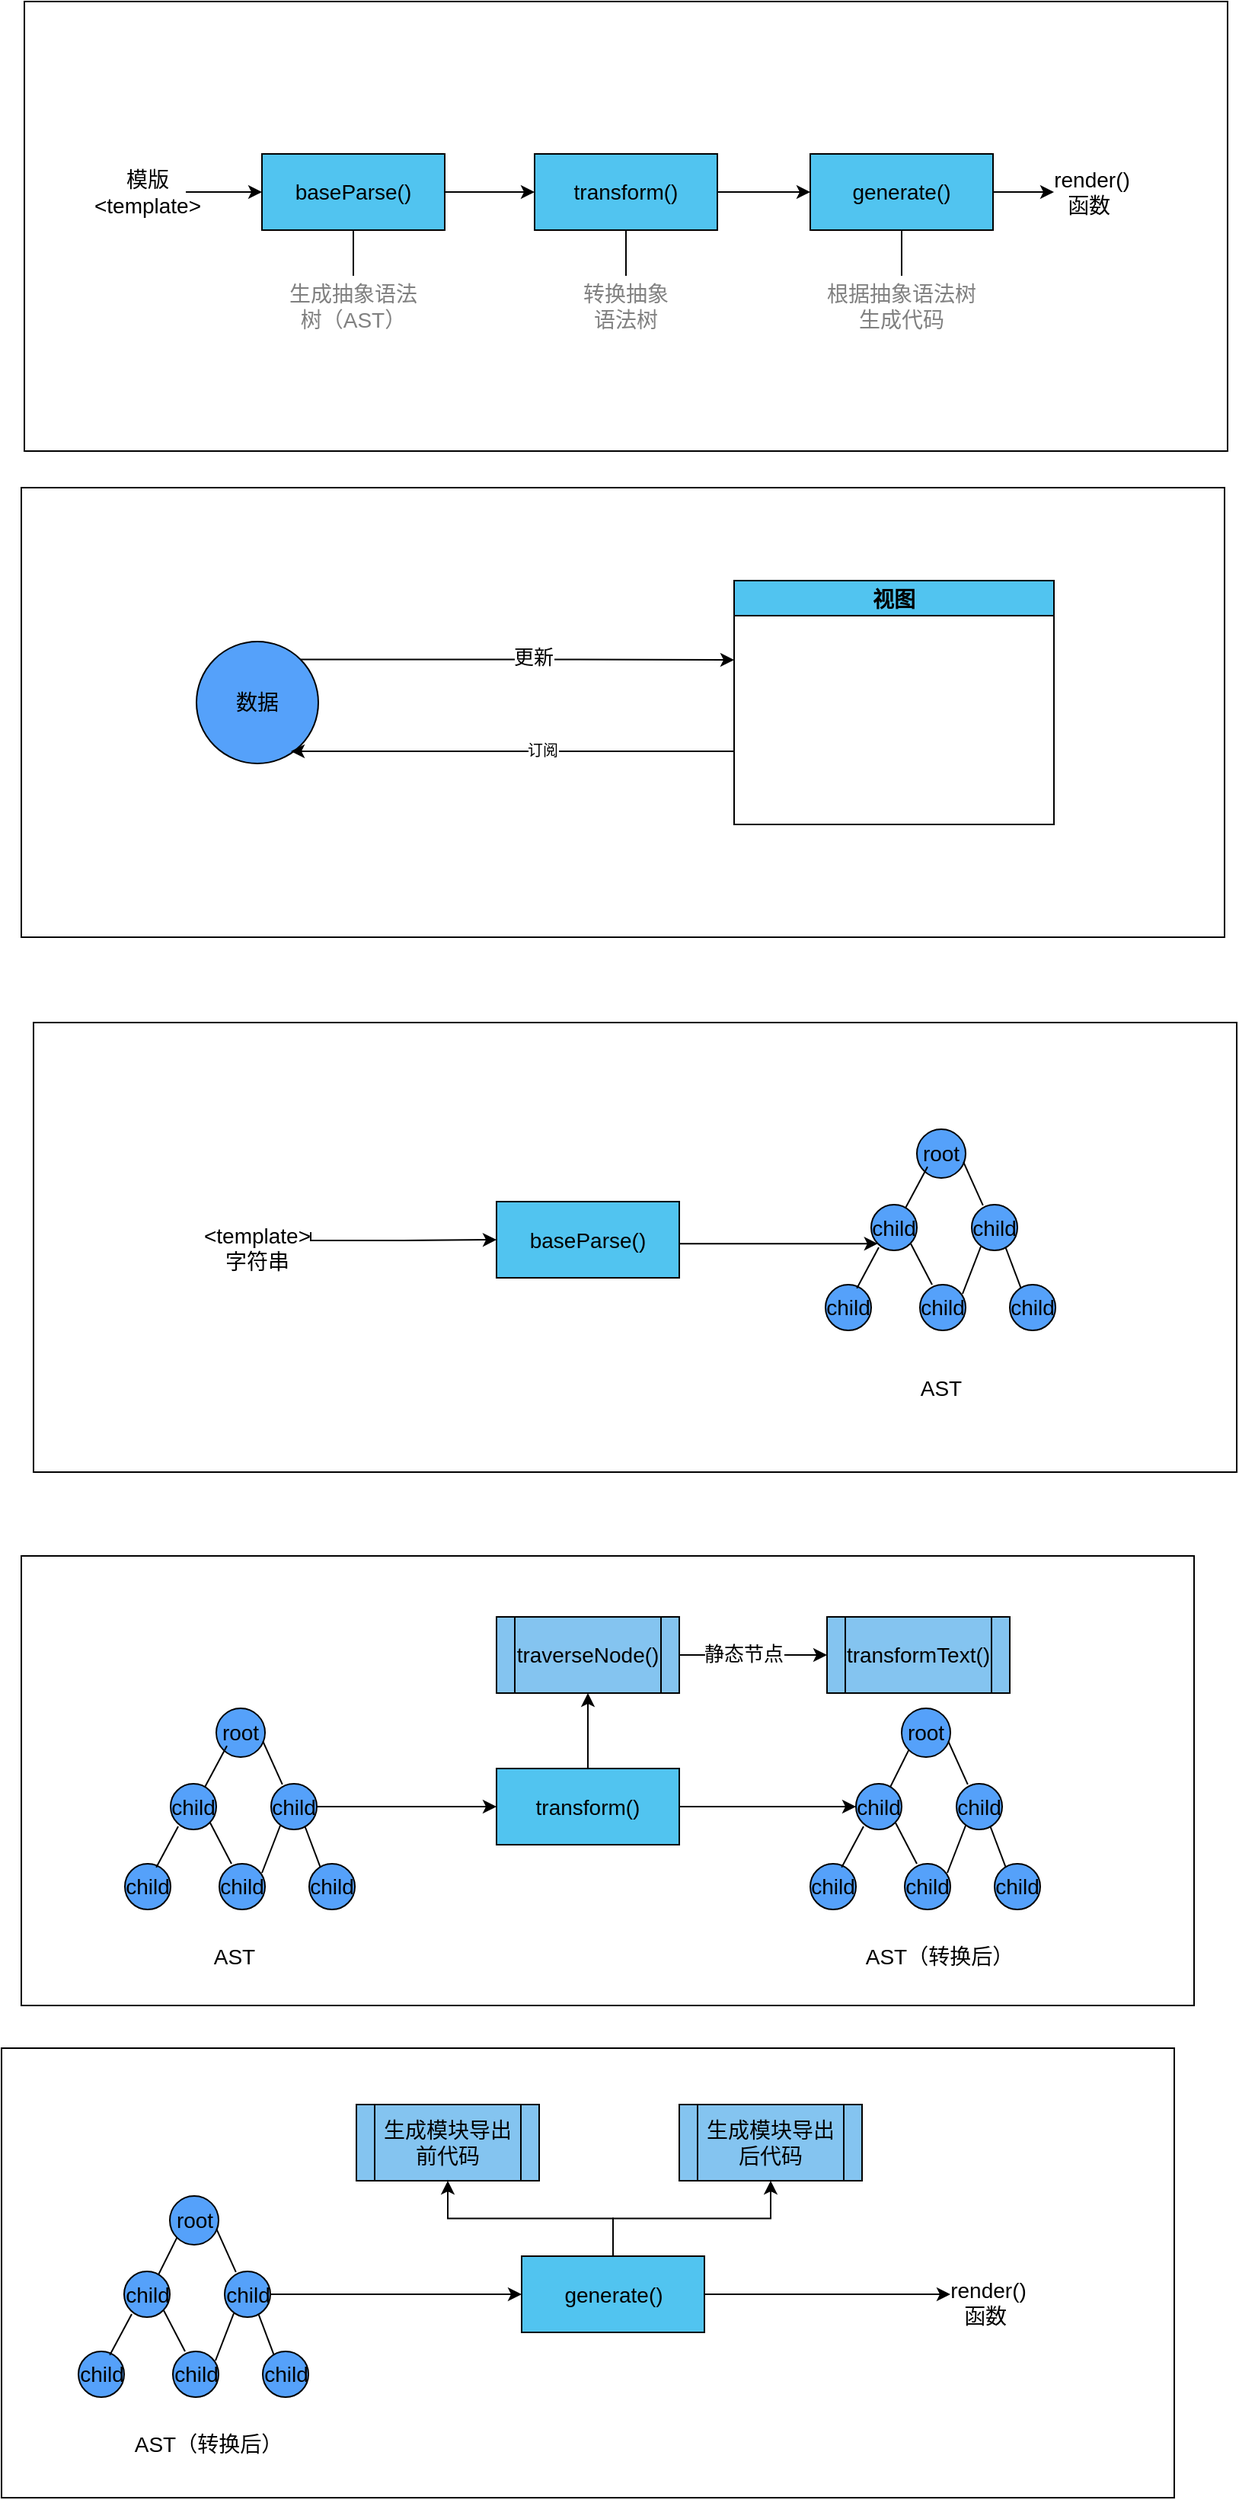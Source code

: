 <mxfile version="14.8.5" type="github">
  <diagram id="Oj8NqFSBarR0M2Nu3QNz" name="Page-1">
    <mxGraphModel dx="946" dy="537" grid="1" gridSize="10" guides="1" tooltips="1" connect="1" arrows="1" fold="1" page="1" pageScale="1" pageWidth="1654" pageHeight="2336" math="0" shadow="0">
      <root>
        <mxCell id="0" />
        <mxCell id="1" parent="0" />
        <mxCell id="njdD4i6L9vIy_sIaQw0u-1" value="" style="rounded=0;whiteSpace=wrap;html=1;" parent="1" vertex="1">
          <mxGeometry x="324" y="140" width="790" height="295" as="geometry" />
        </mxCell>
        <mxCell id="njdD4i6L9vIy_sIaQw0u-17" style="edgeStyle=orthogonalEdgeStyle;rounded=0;orthogonalLoop=1;jettySize=auto;html=1;exitX=1;exitY=0.5;exitDx=0;exitDy=0;entryX=0;entryY=0.5;entryDx=0;entryDy=0;fontSize=14;" parent="1" source="njdD4i6L9vIy_sIaQw0u-2" target="njdD4i6L9vIy_sIaQw0u-3" edge="1">
          <mxGeometry relative="1" as="geometry" />
        </mxCell>
        <mxCell id="njdD4i6L9vIy_sIaQw0u-31" style="edgeStyle=orthogonalEdgeStyle;rounded=0;orthogonalLoop=1;jettySize=auto;html=1;exitX=0.5;exitY=1;exitDx=0;exitDy=0;fontSize=14;endArrow=none;endFill=0;" parent="1" source="njdD4i6L9vIy_sIaQw0u-2" edge="1">
          <mxGeometry relative="1" as="geometry">
            <mxPoint x="540" y="320" as="targetPoint" />
          </mxGeometry>
        </mxCell>
        <mxCell id="njdD4i6L9vIy_sIaQw0u-2" value="&lt;font style=&quot;font-size: 14px&quot;&gt;baseParse()&lt;/font&gt;" style="rounded=0;whiteSpace=wrap;html=1;fillColor=#51C4F0;" parent="1" vertex="1">
          <mxGeometry x="480" y="240" width="120" height="50" as="geometry" />
        </mxCell>
        <mxCell id="njdD4i6L9vIy_sIaQw0u-18" style="edgeStyle=orthogonalEdgeStyle;rounded=0;orthogonalLoop=1;jettySize=auto;html=1;exitX=1;exitY=0.5;exitDx=0;exitDy=0;fontSize=14;" parent="1" source="njdD4i6L9vIy_sIaQw0u-3" target="njdD4i6L9vIy_sIaQw0u-6" edge="1">
          <mxGeometry relative="1" as="geometry" />
        </mxCell>
        <mxCell id="njdD4i6L9vIy_sIaQw0u-32" style="edgeStyle=orthogonalEdgeStyle;rounded=0;orthogonalLoop=1;jettySize=auto;html=1;exitX=0.5;exitY=1;exitDx=0;exitDy=0;fontSize=14;endArrow=none;endFill=0;" parent="1" source="njdD4i6L9vIy_sIaQw0u-3" edge="1">
          <mxGeometry relative="1" as="geometry">
            <mxPoint x="719" y="320" as="targetPoint" />
          </mxGeometry>
        </mxCell>
        <mxCell id="njdD4i6L9vIy_sIaQw0u-3" value="&lt;font style=&quot;font-size: 14px&quot;&gt;transform()&lt;/font&gt;" style="rounded=0;whiteSpace=wrap;html=1;fillColor=#51C4F0;" parent="1" vertex="1">
          <mxGeometry x="659" y="240" width="120" height="50" as="geometry" />
        </mxCell>
        <mxCell id="njdD4i6L9vIy_sIaQw0u-25" style="edgeStyle=orthogonalEdgeStyle;rounded=0;orthogonalLoop=1;jettySize=auto;html=1;exitX=1;exitY=0.5;exitDx=0;exitDy=0;entryX=0;entryY=0.5;entryDx=0;entryDy=0;fontSize=14;" parent="1" source="njdD4i6L9vIy_sIaQw0u-6" target="njdD4i6L9vIy_sIaQw0u-23" edge="1">
          <mxGeometry relative="1" as="geometry" />
        </mxCell>
        <mxCell id="njdD4i6L9vIy_sIaQw0u-33" style="edgeStyle=orthogonalEdgeStyle;rounded=0;orthogonalLoop=1;jettySize=auto;html=1;exitX=0.5;exitY=1;exitDx=0;exitDy=0;fontSize=14;endArrow=none;endFill=0;" parent="1" source="njdD4i6L9vIy_sIaQw0u-6" edge="1">
          <mxGeometry relative="1" as="geometry">
            <mxPoint x="900" y="320" as="targetPoint" />
          </mxGeometry>
        </mxCell>
        <mxCell id="njdD4i6L9vIy_sIaQw0u-6" value="&lt;font style=&quot;font-size: 14px&quot;&gt;generate()&lt;/font&gt;" style="rounded=0;whiteSpace=wrap;html=1;fillColor=#51C4F0;" parent="1" vertex="1">
          <mxGeometry x="840" y="240" width="120" height="50" as="geometry" />
        </mxCell>
        <mxCell id="njdD4i6L9vIy_sIaQw0u-7" value="" style="rounded=0;whiteSpace=wrap;html=1;" parent="1" vertex="1">
          <mxGeometry x="322" y="459" width="790" height="295" as="geometry" />
        </mxCell>
        <mxCell id="njdD4i6L9vIy_sIaQw0u-13" style="edgeStyle=orthogonalEdgeStyle;rounded=0;orthogonalLoop=1;jettySize=auto;html=1;exitX=1;exitY=0;exitDx=0;exitDy=0;" parent="1" source="njdD4i6L9vIy_sIaQw0u-8" edge="1">
          <mxGeometry relative="1" as="geometry">
            <mxPoint x="790" y="572" as="targetPoint" />
          </mxGeometry>
        </mxCell>
        <mxCell id="njdD4i6L9vIy_sIaQw0u-15" value="更新" style="edgeLabel;html=1;align=center;verticalAlign=middle;resizable=0;points=[];fontSize=13;" parent="njdD4i6L9vIy_sIaQw0u-13" vertex="1" connectable="0">
          <mxGeometry x="0.073" y="3" relative="1" as="geometry">
            <mxPoint as="offset" />
          </mxGeometry>
        </mxCell>
        <mxCell id="njdD4i6L9vIy_sIaQw0u-8" value="&lt;font style=&quot;font-size: 14px&quot;&gt;数据&lt;/font&gt;" style="ellipse;whiteSpace=wrap;html=1;aspect=fixed;fillColor=#55A1FA;" parent="1" vertex="1">
          <mxGeometry x="437" y="560" width="80" height="80" as="geometry" />
        </mxCell>
        <mxCell id="njdD4i6L9vIy_sIaQw0u-14" style="edgeStyle=orthogonalEdgeStyle;rounded=0;orthogonalLoop=1;jettySize=auto;html=1;exitX=0;exitY=0.75;exitDx=0;exitDy=0;entryX=0.775;entryY=0.9;entryDx=0;entryDy=0;entryPerimeter=0;" parent="1" source="njdD4i6L9vIy_sIaQw0u-9" target="njdD4i6L9vIy_sIaQw0u-8" edge="1">
          <mxGeometry relative="1" as="geometry">
            <Array as="points">
              <mxPoint x="790" y="632" />
            </Array>
          </mxGeometry>
        </mxCell>
        <mxCell id="njdD4i6L9vIy_sIaQw0u-16" value="订阅" style="edgeLabel;html=1;align=center;verticalAlign=middle;resizable=0;points=[];fontSize=10;" parent="njdD4i6L9vIy_sIaQw0u-14" vertex="1" connectable="0">
          <mxGeometry x="-0.104" y="-1" relative="1" as="geometry">
            <mxPoint as="offset" />
          </mxGeometry>
        </mxCell>
        <mxCell id="njdD4i6L9vIy_sIaQw0u-9" value="视图" style="swimlane;fillColor=#51C4F0;fontSize=14;" parent="1" vertex="1">
          <mxGeometry x="790" y="520" width="210" height="160" as="geometry" />
        </mxCell>
        <mxCell id="njdD4i6L9vIy_sIaQw0u-24" style="edgeStyle=orthogonalEdgeStyle;rounded=0;orthogonalLoop=1;jettySize=auto;html=1;exitX=1;exitY=0.5;exitDx=0;exitDy=0;entryX=0;entryY=0.5;entryDx=0;entryDy=0;fontSize=14;" parent="1" source="njdD4i6L9vIy_sIaQw0u-20" target="njdD4i6L9vIy_sIaQw0u-2" edge="1">
          <mxGeometry relative="1" as="geometry" />
        </mxCell>
        <mxCell id="njdD4i6L9vIy_sIaQw0u-20" value="模版 &amp;lt;template&amp;gt;" style="text;html=1;strokeColor=none;fillColor=none;align=center;verticalAlign=middle;whiteSpace=wrap;rounded=0;fontSize=14;" parent="1" vertex="1">
          <mxGeometry x="380" y="255" width="50" height="20" as="geometry" />
        </mxCell>
        <mxCell id="njdD4i6L9vIy_sIaQw0u-23" value="render() 函数&amp;nbsp;" style="text;html=1;strokeColor=none;fillColor=none;align=center;verticalAlign=middle;whiteSpace=wrap;rounded=0;fontSize=14;" parent="1" vertex="1">
          <mxGeometry x="1000" y="255" width="50" height="20" as="geometry" />
        </mxCell>
        <mxCell id="njdD4i6L9vIy_sIaQw0u-27" value="&lt;font color=&quot;#808080&quot;&gt;生成抽象语法树（AST）&lt;/font&gt;" style="text;html=1;strokeColor=none;fillColor=none;align=center;verticalAlign=middle;whiteSpace=wrap;rounded=0;fontSize=14;" parent="1" vertex="1">
          <mxGeometry x="495" y="335" width="90" height="10" as="geometry" />
        </mxCell>
        <mxCell id="njdD4i6L9vIy_sIaQw0u-28" value="&lt;font color=&quot;#808080&quot;&gt;转换抽象语法树&lt;/font&gt;" style="text;html=1;strokeColor=none;fillColor=none;align=center;verticalAlign=middle;whiteSpace=wrap;rounded=0;fontSize=14;" parent="1" vertex="1">
          <mxGeometry x="684" y="330" width="70" height="20" as="geometry" />
        </mxCell>
        <mxCell id="njdD4i6L9vIy_sIaQw0u-29" value="&lt;font color=&quot;#808080&quot;&gt;根据抽象语法树生成代码&lt;/font&gt;" style="text;html=1;strokeColor=none;fillColor=none;align=center;verticalAlign=middle;whiteSpace=wrap;rounded=0;fontSize=14;" parent="1" vertex="1">
          <mxGeometry x="850" y="330" width="100" height="20" as="geometry" />
        </mxCell>
        <mxCell id="njdD4i6L9vIy_sIaQw0u-34" value="" style="rounded=0;whiteSpace=wrap;html=1;" parent="1" vertex="1">
          <mxGeometry x="330" y="810" width="790" height="295" as="geometry" />
        </mxCell>
        <mxCell id="njdD4i6L9vIy_sIaQw0u-53" style="edgeStyle=orthogonalEdgeStyle;rounded=0;orthogonalLoop=1;jettySize=auto;html=1;exitX=1;exitY=0.5;exitDx=0;exitDy=0;entryX=0;entryY=1;entryDx=0;entryDy=0;fontSize=14;startArrow=none;startFill=0;endArrow=classic;endFill=1;" parent="1" source="njdD4i6L9vIy_sIaQw0u-36" target="njdD4i6L9vIy_sIaQw0u-51" edge="1">
          <mxGeometry relative="1" as="geometry">
            <Array as="points">
              <mxPoint x="754" y="955" />
            </Array>
          </mxGeometry>
        </mxCell>
        <mxCell id="njdD4i6L9vIy_sIaQw0u-36" value="&lt;font style=&quot;font-size: 14px&quot;&gt;baseParse()&lt;/font&gt;" style="rounded=0;whiteSpace=wrap;html=1;fillColor=#51C4F0;" parent="1" vertex="1">
          <mxGeometry x="634" y="927.5" width="120" height="50" as="geometry" />
        </mxCell>
        <mxCell id="njdD4i6L9vIy_sIaQw0u-52" style="edgeStyle=orthogonalEdgeStyle;rounded=0;orthogonalLoop=1;jettySize=auto;html=1;exitX=1;exitY=0;exitDx=0;exitDy=0;entryX=0;entryY=0.5;entryDx=0;entryDy=0;fontSize=14;startArrow=none;startFill=0;endArrow=classic;endFill=1;" parent="1" source="njdD4i6L9vIy_sIaQw0u-37" target="njdD4i6L9vIy_sIaQw0u-36" edge="1">
          <mxGeometry relative="1" as="geometry">
            <Array as="points">
              <mxPoint x="512" y="953" />
              <mxPoint x="573" y="953" />
            </Array>
          </mxGeometry>
        </mxCell>
        <mxCell id="njdD4i6L9vIy_sIaQw0u-37" value="&amp;lt;template&amp;gt;&lt;br&gt;字符串" style="text;html=1;strokeColor=none;fillColor=none;align=center;verticalAlign=middle;whiteSpace=wrap;rounded=0;fontSize=14;" parent="1" vertex="1">
          <mxGeometry x="442" y="947.5" width="70" height="20" as="geometry" />
        </mxCell>
        <mxCell id="njdD4i6L9vIy_sIaQw0u-40" value="root" style="ellipse;whiteSpace=wrap;html=1;aspect=fixed;fontSize=14;fillColor=#55A1FA;" parent="1" vertex="1">
          <mxGeometry x="910" y="880" width="32" height="32" as="geometry" />
        </mxCell>
        <mxCell id="njdD4i6L9vIy_sIaQw0u-41" value="child" style="ellipse;whiteSpace=wrap;html=1;aspect=fixed;fontSize=14;fillColor=#55A1FA;" parent="1" vertex="1">
          <mxGeometry x="850" y="982" width="30" height="30" as="geometry" />
        </mxCell>
        <mxCell id="njdD4i6L9vIy_sIaQw0u-42" value="child" style="ellipse;whiteSpace=wrap;html=1;aspect=fixed;fontSize=14;fillColor=#55A1FA;" parent="1" vertex="1">
          <mxGeometry x="912" y="982" width="30" height="30" as="geometry" />
        </mxCell>
        <mxCell id="njdD4i6L9vIy_sIaQw0u-43" value="child" style="ellipse;whiteSpace=wrap;html=1;aspect=fixed;fontSize=14;fillColor=#55A1FA;" parent="1" vertex="1">
          <mxGeometry x="946" y="929.5" width="30" height="30" as="geometry" />
        </mxCell>
        <mxCell id="njdD4i6L9vIy_sIaQw0u-46" value="child" style="ellipse;whiteSpace=wrap;html=1;aspect=fixed;fontSize=14;fillColor=#55A1FA;" parent="1" vertex="1">
          <mxGeometry x="971" y="982" width="30" height="30" as="geometry" />
        </mxCell>
        <mxCell id="njdD4i6L9vIy_sIaQw0u-50" value="AST" style="text;html=1;strokeColor=none;fillColor=none;align=center;verticalAlign=middle;whiteSpace=wrap;rounded=0;fontSize=14;" parent="1" vertex="1">
          <mxGeometry x="906" y="1040" width="40" height="20" as="geometry" />
        </mxCell>
        <mxCell id="njdD4i6L9vIy_sIaQw0u-51" value="child" style="ellipse;whiteSpace=wrap;html=1;aspect=fixed;fontSize=14;fillColor=#55A1FA;" parent="1" vertex="1">
          <mxGeometry x="880" y="929.5" width="30" height="30" as="geometry" />
        </mxCell>
        <mxCell id="njdD4i6L9vIy_sIaQw0u-54" value="" style="endArrow=none;html=1;fontSize=14;exitX=1;exitY=0;exitDx=0;exitDy=0;" parent="1" edge="1">
          <mxGeometry width="50" height="50" relative="1" as="geometry">
            <mxPoint x="870.607" y="984.393" as="sourcePoint" />
            <mxPoint x="885" y="957.5" as="targetPoint" />
          </mxGeometry>
        </mxCell>
        <mxCell id="njdD4i6L9vIy_sIaQw0u-55" value="" style="endArrow=none;html=1;fontSize=14;exitX=1;exitY=0;exitDx=0;exitDy=0;" parent="1" edge="1">
          <mxGeometry width="50" height="50" relative="1" as="geometry">
            <mxPoint x="902.607" y="931.503" as="sourcePoint" />
            <mxPoint x="917" y="904.61" as="targetPoint" />
          </mxGeometry>
        </mxCell>
        <mxCell id="njdD4i6L9vIy_sIaQw0u-56" value="" style="endArrow=none;html=1;fontSize=14;entryX=1;entryY=1;entryDx=0;entryDy=0;exitX=0;exitY=0;exitDx=0;exitDy=0;" parent="1" edge="1">
          <mxGeometry width="50" height="50" relative="1" as="geometry">
            <mxPoint x="953.393" y="929.893" as="sourcePoint" />
            <mxPoint x="940.607" y="901.607" as="targetPoint" />
          </mxGeometry>
        </mxCell>
        <mxCell id="njdD4i6L9vIy_sIaQw0u-57" value="" style="endArrow=none;html=1;fontSize=14;entryX=1;entryY=1;entryDx=0;entryDy=0;exitX=0;exitY=0;exitDx=0;exitDy=0;" parent="1" edge="1">
          <mxGeometry width="50" height="50" relative="1" as="geometry">
            <mxPoint x="978.393" y="984.393" as="sourcePoint" />
            <mxPoint x="968.217" y="957.497" as="targetPoint" />
          </mxGeometry>
        </mxCell>
        <mxCell id="njdD4i6L9vIy_sIaQw0u-58" value="" style="endArrow=none;html=1;fontSize=14;" parent="1" edge="1">
          <mxGeometry width="50" height="50" relative="1" as="geometry">
            <mxPoint x="940" y="988" as="sourcePoint" />
            <mxPoint x="952" y="957" as="targetPoint" />
          </mxGeometry>
        </mxCell>
        <mxCell id="njdD4i6L9vIy_sIaQw0u-59" value="" style="endArrow=none;html=1;fontSize=14;entryX=1;entryY=1;entryDx=0;entryDy=0;" parent="1" edge="1">
          <mxGeometry width="50" height="50" relative="1" as="geometry">
            <mxPoint x="920" y="982" as="sourcePoint" />
            <mxPoint x="905.997" y="955.107" as="targetPoint" />
          </mxGeometry>
        </mxCell>
        <mxCell id="njdD4i6L9vIy_sIaQw0u-60" value="" style="rounded=0;whiteSpace=wrap;html=1;" parent="1" vertex="1">
          <mxGeometry x="322" y="1160" width="770" height="295" as="geometry" />
        </mxCell>
        <mxCell id="njdD4i6L9vIy_sIaQw0u-101" style="edgeStyle=orthogonalEdgeStyle;rounded=0;orthogonalLoop=1;jettySize=auto;html=1;exitX=1;exitY=0.5;exitDx=0;exitDy=0;entryX=0;entryY=0.5;entryDx=0;entryDy=0;fontSize=14;startArrow=none;startFill=0;endArrow=classic;endFill=1;" parent="1" source="njdD4i6L9vIy_sIaQw0u-63" target="njdD4i6L9vIy_sIaQw0u-91" edge="1">
          <mxGeometry relative="1" as="geometry" />
        </mxCell>
        <mxCell id="njdD4i6L9vIy_sIaQw0u-104" style="edgeStyle=orthogonalEdgeStyle;rounded=0;orthogonalLoop=1;jettySize=auto;html=1;exitX=0.5;exitY=0;exitDx=0;exitDy=0;entryX=0.5;entryY=1;entryDx=0;entryDy=0;fontSize=14;startArrow=none;startFill=0;endArrow=classic;endFill=1;" parent="1" source="njdD4i6L9vIy_sIaQw0u-63" target="njdD4i6L9vIy_sIaQw0u-77" edge="1">
          <mxGeometry relative="1" as="geometry" />
        </mxCell>
        <mxCell id="njdD4i6L9vIy_sIaQw0u-63" value="&lt;font style=&quot;font-size: 14px&quot;&gt;transform()&lt;/font&gt;" style="rounded=0;whiteSpace=wrap;html=1;fillColor=#51C4F0;" parent="1" vertex="1">
          <mxGeometry x="634" y="1299.5" width="120" height="50" as="geometry" />
        </mxCell>
        <mxCell id="njdD4i6L9vIy_sIaQw0u-64" value="root" style="ellipse;whiteSpace=wrap;html=1;aspect=fixed;fontSize=14;fillColor=#55A1FA;" parent="1" vertex="1">
          <mxGeometry x="450" y="1260" width="32" height="32" as="geometry" />
        </mxCell>
        <mxCell id="njdD4i6L9vIy_sIaQw0u-65" value="child" style="ellipse;whiteSpace=wrap;html=1;aspect=fixed;fontSize=14;fillColor=#55A1FA;" parent="1" vertex="1">
          <mxGeometry x="390" y="1362" width="30" height="30" as="geometry" />
        </mxCell>
        <mxCell id="njdD4i6L9vIy_sIaQw0u-66" value="child" style="ellipse;whiteSpace=wrap;html=1;aspect=fixed;fontSize=14;fillColor=#55A1FA;" parent="1" vertex="1">
          <mxGeometry x="452" y="1362" width="30" height="30" as="geometry" />
        </mxCell>
        <mxCell id="njdD4i6L9vIy_sIaQw0u-99" style="edgeStyle=orthogonalEdgeStyle;rounded=0;orthogonalLoop=1;jettySize=auto;html=1;exitX=1;exitY=0.5;exitDx=0;exitDy=0;entryX=0;entryY=0.5;entryDx=0;entryDy=0;fontSize=14;startArrow=none;startFill=0;endArrow=classic;endFill=1;" parent="1" source="njdD4i6L9vIy_sIaQw0u-67" target="njdD4i6L9vIy_sIaQw0u-63" edge="1">
          <mxGeometry relative="1" as="geometry" />
        </mxCell>
        <mxCell id="njdD4i6L9vIy_sIaQw0u-67" value="child" style="ellipse;whiteSpace=wrap;html=1;aspect=fixed;fontSize=14;fillColor=#55A1FA;" parent="1" vertex="1">
          <mxGeometry x="486" y="1309.5" width="30" height="30" as="geometry" />
        </mxCell>
        <mxCell id="njdD4i6L9vIy_sIaQw0u-68" value="child" style="ellipse;whiteSpace=wrap;html=1;aspect=fixed;fontSize=14;fillColor=#55A1FA;" parent="1" vertex="1">
          <mxGeometry x="511" y="1362" width="30" height="30" as="geometry" />
        </mxCell>
        <mxCell id="njdD4i6L9vIy_sIaQw0u-69" value="AST" style="text;html=1;strokeColor=none;fillColor=none;align=center;verticalAlign=middle;whiteSpace=wrap;rounded=0;fontSize=14;" parent="1" vertex="1">
          <mxGeometry x="442" y="1413" width="40" height="20" as="geometry" />
        </mxCell>
        <mxCell id="njdD4i6L9vIy_sIaQw0u-70" value="child" style="ellipse;whiteSpace=wrap;html=1;aspect=fixed;fontSize=14;fillColor=#55A1FA;" parent="1" vertex="1">
          <mxGeometry x="420" y="1309.5" width="30" height="30" as="geometry" />
        </mxCell>
        <mxCell id="njdD4i6L9vIy_sIaQw0u-71" value="" style="endArrow=none;html=1;fontSize=14;exitX=1;exitY=0;exitDx=0;exitDy=0;" parent="1" edge="1">
          <mxGeometry width="50" height="50" relative="1" as="geometry">
            <mxPoint x="410.607" y="1364.393" as="sourcePoint" />
            <mxPoint x="425" y="1337.5" as="targetPoint" />
          </mxGeometry>
        </mxCell>
        <mxCell id="njdD4i6L9vIy_sIaQw0u-72" value="" style="endArrow=none;html=1;fontSize=14;exitX=1;exitY=0;exitDx=0;exitDy=0;" parent="1" edge="1">
          <mxGeometry width="50" height="50" relative="1" as="geometry">
            <mxPoint x="442.607" y="1311.503" as="sourcePoint" />
            <mxPoint x="457" y="1284.61" as="targetPoint" />
          </mxGeometry>
        </mxCell>
        <mxCell id="njdD4i6L9vIy_sIaQw0u-73" value="" style="endArrow=none;html=1;fontSize=14;entryX=1;entryY=1;entryDx=0;entryDy=0;exitX=0;exitY=0;exitDx=0;exitDy=0;" parent="1" edge="1">
          <mxGeometry width="50" height="50" relative="1" as="geometry">
            <mxPoint x="493.393" y="1309.893" as="sourcePoint" />
            <mxPoint x="480.607" y="1281.607" as="targetPoint" />
          </mxGeometry>
        </mxCell>
        <mxCell id="njdD4i6L9vIy_sIaQw0u-74" value="" style="endArrow=none;html=1;fontSize=14;entryX=1;entryY=1;entryDx=0;entryDy=0;exitX=0;exitY=0;exitDx=0;exitDy=0;" parent="1" edge="1">
          <mxGeometry width="50" height="50" relative="1" as="geometry">
            <mxPoint x="518.393" y="1364.393" as="sourcePoint" />
            <mxPoint x="508.217" y="1337.497" as="targetPoint" />
          </mxGeometry>
        </mxCell>
        <mxCell id="njdD4i6L9vIy_sIaQw0u-75" value="" style="endArrow=none;html=1;fontSize=14;" parent="1" edge="1">
          <mxGeometry width="50" height="50" relative="1" as="geometry">
            <mxPoint x="480" y="1368" as="sourcePoint" />
            <mxPoint x="492" y="1337" as="targetPoint" />
          </mxGeometry>
        </mxCell>
        <mxCell id="njdD4i6L9vIy_sIaQw0u-76" value="" style="endArrow=none;html=1;fontSize=14;entryX=1;entryY=1;entryDx=0;entryDy=0;" parent="1" edge="1">
          <mxGeometry width="50" height="50" relative="1" as="geometry">
            <mxPoint x="460" y="1362" as="sourcePoint" />
            <mxPoint x="445.997" y="1335.107" as="targetPoint" />
          </mxGeometry>
        </mxCell>
        <mxCell id="njdD4i6L9vIy_sIaQw0u-102" style="edgeStyle=orthogonalEdgeStyle;rounded=0;orthogonalLoop=1;jettySize=auto;html=1;exitX=1;exitY=0.5;exitDx=0;exitDy=0;entryX=0;entryY=0.5;entryDx=0;entryDy=0;fontSize=14;startArrow=none;startFill=0;endArrow=classic;endFill=1;" parent="1" source="njdD4i6L9vIy_sIaQw0u-77" target="njdD4i6L9vIy_sIaQw0u-78" edge="1">
          <mxGeometry relative="1" as="geometry" />
        </mxCell>
        <mxCell id="njdD4i6L9vIy_sIaQw0u-106" value="静态节点" style="edgeLabel;html=1;align=center;verticalAlign=middle;resizable=0;points=[];fontSize=13;" parent="njdD4i6L9vIy_sIaQw0u-102" vertex="1" connectable="0">
          <mxGeometry x="-0.147" y="1" relative="1" as="geometry">
            <mxPoint as="offset" />
          </mxGeometry>
        </mxCell>
        <mxCell id="njdD4i6L9vIy_sIaQw0u-77" value="traverseNode()" style="shape=process;whiteSpace=wrap;html=1;backgroundOutline=1;fontSize=14;fillColor=#84C4F0;" parent="1" vertex="1">
          <mxGeometry x="634" y="1200" width="120" height="50" as="geometry" />
        </mxCell>
        <mxCell id="njdD4i6L9vIy_sIaQw0u-78" value="transformText()" style="shape=process;whiteSpace=wrap;html=1;backgroundOutline=1;fontSize=14;fillColor=#84C4F0;" parent="1" vertex="1">
          <mxGeometry x="851" y="1200" width="120" height="50" as="geometry" />
        </mxCell>
        <mxCell id="njdD4i6L9vIy_sIaQw0u-85" value="root" style="ellipse;whiteSpace=wrap;html=1;aspect=fixed;fontSize=14;fillColor=#55A1FA;" parent="1" vertex="1">
          <mxGeometry x="900" y="1260" width="32" height="32" as="geometry" />
        </mxCell>
        <mxCell id="njdD4i6L9vIy_sIaQw0u-86" value="child" style="ellipse;whiteSpace=wrap;html=1;aspect=fixed;fontSize=14;fillColor=#55A1FA;" parent="1" vertex="1">
          <mxGeometry x="840" y="1362" width="30" height="30" as="geometry" />
        </mxCell>
        <mxCell id="njdD4i6L9vIy_sIaQw0u-87" value="child" style="ellipse;whiteSpace=wrap;html=1;aspect=fixed;fontSize=14;fillColor=#55A1FA;" parent="1" vertex="1">
          <mxGeometry x="902" y="1362" width="30" height="30" as="geometry" />
        </mxCell>
        <mxCell id="njdD4i6L9vIy_sIaQw0u-88" value="child" style="ellipse;whiteSpace=wrap;html=1;aspect=fixed;fontSize=14;fillColor=#55A1FA;" parent="1" vertex="1">
          <mxGeometry x="936" y="1309.5" width="30" height="30" as="geometry" />
        </mxCell>
        <mxCell id="njdD4i6L9vIy_sIaQw0u-89" value="child" style="ellipse;whiteSpace=wrap;html=1;aspect=fixed;fontSize=14;fillColor=#55A1FA;" parent="1" vertex="1">
          <mxGeometry x="961" y="1362" width="30" height="30" as="geometry" />
        </mxCell>
        <mxCell id="njdD4i6L9vIy_sIaQw0u-90" value="AST（转换后）" style="text;html=1;strokeColor=none;fillColor=none;align=center;verticalAlign=middle;whiteSpace=wrap;rounded=0;fontSize=14;" parent="1" vertex="1">
          <mxGeometry x="874" y="1413" width="102" height="20" as="geometry" />
        </mxCell>
        <mxCell id="njdD4i6L9vIy_sIaQw0u-91" value="child" style="ellipse;whiteSpace=wrap;html=1;aspect=fixed;fontSize=14;fillColor=#55A1FA;" parent="1" vertex="1">
          <mxGeometry x="870" y="1309.5" width="30" height="30" as="geometry" />
        </mxCell>
        <mxCell id="njdD4i6L9vIy_sIaQw0u-92" value="" style="endArrow=none;html=1;fontSize=14;exitX=1;exitY=0;exitDx=0;exitDy=0;" parent="1" edge="1">
          <mxGeometry width="50" height="50" relative="1" as="geometry">
            <mxPoint x="860.607" y="1364.393" as="sourcePoint" />
            <mxPoint x="875" y="1337.5" as="targetPoint" />
          </mxGeometry>
        </mxCell>
        <mxCell id="njdD4i6L9vIy_sIaQw0u-93" value="" style="endArrow=none;html=1;fontSize=14;exitX=1;exitY=0;exitDx=0;exitDy=0;entryX=0;entryY=1;entryDx=0;entryDy=0;" parent="1" target="njdD4i6L9vIy_sIaQw0u-85" edge="1">
          <mxGeometry width="50" height="50" relative="1" as="geometry">
            <mxPoint x="892.607" y="1311.503" as="sourcePoint" />
            <mxPoint x="907" y="1284.61" as="targetPoint" />
          </mxGeometry>
        </mxCell>
        <mxCell id="njdD4i6L9vIy_sIaQw0u-94" value="" style="endArrow=none;html=1;fontSize=14;entryX=1;entryY=1;entryDx=0;entryDy=0;exitX=0;exitY=0;exitDx=0;exitDy=0;" parent="1" edge="1">
          <mxGeometry width="50" height="50" relative="1" as="geometry">
            <mxPoint x="943.393" y="1309.893" as="sourcePoint" />
            <mxPoint x="930.607" y="1281.607" as="targetPoint" />
          </mxGeometry>
        </mxCell>
        <mxCell id="njdD4i6L9vIy_sIaQw0u-95" value="" style="endArrow=none;html=1;fontSize=14;entryX=1;entryY=1;entryDx=0;entryDy=0;exitX=0;exitY=0;exitDx=0;exitDy=0;" parent="1" edge="1">
          <mxGeometry width="50" height="50" relative="1" as="geometry">
            <mxPoint x="968.393" y="1364.393" as="sourcePoint" />
            <mxPoint x="958.217" y="1337.497" as="targetPoint" />
          </mxGeometry>
        </mxCell>
        <mxCell id="njdD4i6L9vIy_sIaQw0u-96" value="" style="endArrow=none;html=1;fontSize=14;" parent="1" edge="1">
          <mxGeometry width="50" height="50" relative="1" as="geometry">
            <mxPoint x="930" y="1368" as="sourcePoint" />
            <mxPoint x="942" y="1337" as="targetPoint" />
          </mxGeometry>
        </mxCell>
        <mxCell id="njdD4i6L9vIy_sIaQw0u-97" value="" style="endArrow=none;html=1;fontSize=14;entryX=1;entryY=1;entryDx=0;entryDy=0;" parent="1" edge="1">
          <mxGeometry width="50" height="50" relative="1" as="geometry">
            <mxPoint x="910" y="1362" as="sourcePoint" />
            <mxPoint x="895.997" y="1335.107" as="targetPoint" />
          </mxGeometry>
        </mxCell>
        <mxCell id="paMmrli_OrRN-Ds1Jk73-1" value="" style="rounded=0;whiteSpace=wrap;html=1;" vertex="1" parent="1">
          <mxGeometry x="309" y="1483" width="770" height="295" as="geometry" />
        </mxCell>
        <mxCell id="paMmrli_OrRN-Ds1Jk73-2" value="root" style="ellipse;whiteSpace=wrap;html=1;aspect=fixed;fontSize=14;fillColor=#55A1FA;" vertex="1" parent="1">
          <mxGeometry x="419.5" y="1580" width="32" height="32" as="geometry" />
        </mxCell>
        <mxCell id="paMmrli_OrRN-Ds1Jk73-3" value="child" style="ellipse;whiteSpace=wrap;html=1;aspect=fixed;fontSize=14;fillColor=#55A1FA;" vertex="1" parent="1">
          <mxGeometry x="359.5" y="1682" width="30" height="30" as="geometry" />
        </mxCell>
        <mxCell id="paMmrli_OrRN-Ds1Jk73-4" value="child" style="ellipse;whiteSpace=wrap;html=1;aspect=fixed;fontSize=14;fillColor=#55A1FA;" vertex="1" parent="1">
          <mxGeometry x="421.5" y="1682" width="30" height="30" as="geometry" />
        </mxCell>
        <mxCell id="paMmrli_OrRN-Ds1Jk73-19" style="edgeStyle=orthogonalEdgeStyle;rounded=0;orthogonalLoop=1;jettySize=auto;html=1;exitX=1;exitY=0.5;exitDx=0;exitDy=0;" edge="1" parent="1" source="paMmrli_OrRN-Ds1Jk73-5" target="paMmrli_OrRN-Ds1Jk73-15">
          <mxGeometry relative="1" as="geometry" />
        </mxCell>
        <mxCell id="paMmrli_OrRN-Ds1Jk73-5" value="child" style="ellipse;whiteSpace=wrap;html=1;aspect=fixed;fontSize=14;fillColor=#55A1FA;" vertex="1" parent="1">
          <mxGeometry x="455.5" y="1629.5" width="30" height="30" as="geometry" />
        </mxCell>
        <mxCell id="paMmrli_OrRN-Ds1Jk73-6" value="child" style="ellipse;whiteSpace=wrap;html=1;aspect=fixed;fontSize=14;fillColor=#55A1FA;" vertex="1" parent="1">
          <mxGeometry x="480.5" y="1682" width="30" height="30" as="geometry" />
        </mxCell>
        <mxCell id="paMmrli_OrRN-Ds1Jk73-7" value="AST（转换后）" style="text;html=1;strokeColor=none;fillColor=none;align=center;verticalAlign=middle;whiteSpace=wrap;rounded=0;fontSize=14;" vertex="1" parent="1">
          <mxGeometry x="393.5" y="1733" width="102" height="20" as="geometry" />
        </mxCell>
        <mxCell id="paMmrli_OrRN-Ds1Jk73-8" value="child" style="ellipse;whiteSpace=wrap;html=1;aspect=fixed;fontSize=14;fillColor=#55A1FA;" vertex="1" parent="1">
          <mxGeometry x="389.5" y="1629.5" width="30" height="30" as="geometry" />
        </mxCell>
        <mxCell id="paMmrli_OrRN-Ds1Jk73-9" value="" style="endArrow=none;html=1;fontSize=14;exitX=1;exitY=0;exitDx=0;exitDy=0;" edge="1" parent="1">
          <mxGeometry width="50" height="50" relative="1" as="geometry">
            <mxPoint x="380.107" y="1684.393" as="sourcePoint" />
            <mxPoint x="394.5" y="1657.5" as="targetPoint" />
          </mxGeometry>
        </mxCell>
        <mxCell id="paMmrli_OrRN-Ds1Jk73-10" value="" style="endArrow=none;html=1;fontSize=14;exitX=1;exitY=0;exitDx=0;exitDy=0;entryX=0;entryY=1;entryDx=0;entryDy=0;" edge="1" parent="1" target="paMmrli_OrRN-Ds1Jk73-2">
          <mxGeometry width="50" height="50" relative="1" as="geometry">
            <mxPoint x="412.107" y="1631.503" as="sourcePoint" />
            <mxPoint x="426.5" y="1604.61" as="targetPoint" />
          </mxGeometry>
        </mxCell>
        <mxCell id="paMmrli_OrRN-Ds1Jk73-11" value="" style="endArrow=none;html=1;fontSize=14;entryX=1;entryY=1;entryDx=0;entryDy=0;exitX=0;exitY=0;exitDx=0;exitDy=0;" edge="1" parent="1">
          <mxGeometry width="50" height="50" relative="1" as="geometry">
            <mxPoint x="462.893" y="1629.893" as="sourcePoint" />
            <mxPoint x="450.107" y="1601.607" as="targetPoint" />
          </mxGeometry>
        </mxCell>
        <mxCell id="paMmrli_OrRN-Ds1Jk73-12" value="" style="endArrow=none;html=1;fontSize=14;entryX=1;entryY=1;entryDx=0;entryDy=0;exitX=0;exitY=0;exitDx=0;exitDy=0;" edge="1" parent="1">
          <mxGeometry width="50" height="50" relative="1" as="geometry">
            <mxPoint x="487.893" y="1684.393" as="sourcePoint" />
            <mxPoint x="477.717" y="1657.497" as="targetPoint" />
          </mxGeometry>
        </mxCell>
        <mxCell id="paMmrli_OrRN-Ds1Jk73-13" value="" style="endArrow=none;html=1;fontSize=14;" edge="1" parent="1">
          <mxGeometry width="50" height="50" relative="1" as="geometry">
            <mxPoint x="449.5" y="1688" as="sourcePoint" />
            <mxPoint x="461.5" y="1657" as="targetPoint" />
          </mxGeometry>
        </mxCell>
        <mxCell id="paMmrli_OrRN-Ds1Jk73-14" value="" style="endArrow=none;html=1;fontSize=14;entryX=1;entryY=1;entryDx=0;entryDy=0;" edge="1" parent="1">
          <mxGeometry width="50" height="50" relative="1" as="geometry">
            <mxPoint x="429.5" y="1682" as="sourcePoint" />
            <mxPoint x="415.497" y="1655.107" as="targetPoint" />
          </mxGeometry>
        </mxCell>
        <mxCell id="paMmrli_OrRN-Ds1Jk73-20" style="edgeStyle=orthogonalEdgeStyle;rounded=0;orthogonalLoop=1;jettySize=auto;html=1;exitX=1;exitY=0.5;exitDx=0;exitDy=0;entryX=0;entryY=0.25;entryDx=0;entryDy=0;" edge="1" parent="1" source="paMmrli_OrRN-Ds1Jk73-15" target="paMmrli_OrRN-Ds1Jk73-18">
          <mxGeometry relative="1" as="geometry" />
        </mxCell>
        <mxCell id="paMmrli_OrRN-Ds1Jk73-21" style="edgeStyle=orthogonalEdgeStyle;rounded=0;orthogonalLoop=1;jettySize=auto;html=1;exitX=0.5;exitY=0;exitDx=0;exitDy=0;entryX=0.5;entryY=1;entryDx=0;entryDy=0;" edge="1" parent="1" source="paMmrli_OrRN-Ds1Jk73-15" target="paMmrli_OrRN-Ds1Jk73-16">
          <mxGeometry relative="1" as="geometry" />
        </mxCell>
        <mxCell id="paMmrli_OrRN-Ds1Jk73-22" style="edgeStyle=orthogonalEdgeStyle;rounded=0;orthogonalLoop=1;jettySize=auto;html=1;exitX=0.5;exitY=0;exitDx=0;exitDy=0;entryX=0.5;entryY=1;entryDx=0;entryDy=0;" edge="1" parent="1" source="paMmrli_OrRN-Ds1Jk73-15" target="paMmrli_OrRN-Ds1Jk73-17">
          <mxGeometry relative="1" as="geometry" />
        </mxCell>
        <mxCell id="paMmrli_OrRN-Ds1Jk73-15" value="&lt;span style=&quot;font-size: 14px&quot;&gt;generate()&lt;/span&gt;" style="rounded=0;whiteSpace=wrap;html=1;fillColor=#51C4F0;" vertex="1" parent="1">
          <mxGeometry x="650.5" y="1619.5" width="120" height="50" as="geometry" />
        </mxCell>
        <mxCell id="paMmrli_OrRN-Ds1Jk73-16" value="生成模块导出前代码" style="shape=process;whiteSpace=wrap;html=1;backgroundOutline=1;fontSize=14;fillColor=#84C4F0;" vertex="1" parent="1">
          <mxGeometry x="542" y="1520" width="120" height="50" as="geometry" />
        </mxCell>
        <mxCell id="paMmrli_OrRN-Ds1Jk73-17" value="生成模块导出后代码" style="shape=process;whiteSpace=wrap;html=1;backgroundOutline=1;fontSize=14;fillColor=#84C4F0;" vertex="1" parent="1">
          <mxGeometry x="754" y="1520" width="120" height="50" as="geometry" />
        </mxCell>
        <mxCell id="paMmrli_OrRN-Ds1Jk73-18" value="render() 函数&amp;nbsp;" style="text;html=1;strokeColor=none;fillColor=none;align=center;verticalAlign=middle;whiteSpace=wrap;rounded=0;fontSize=14;" vertex="1" parent="1">
          <mxGeometry x="932" y="1639.5" width="50" height="20" as="geometry" />
        </mxCell>
      </root>
    </mxGraphModel>
  </diagram>
</mxfile>
